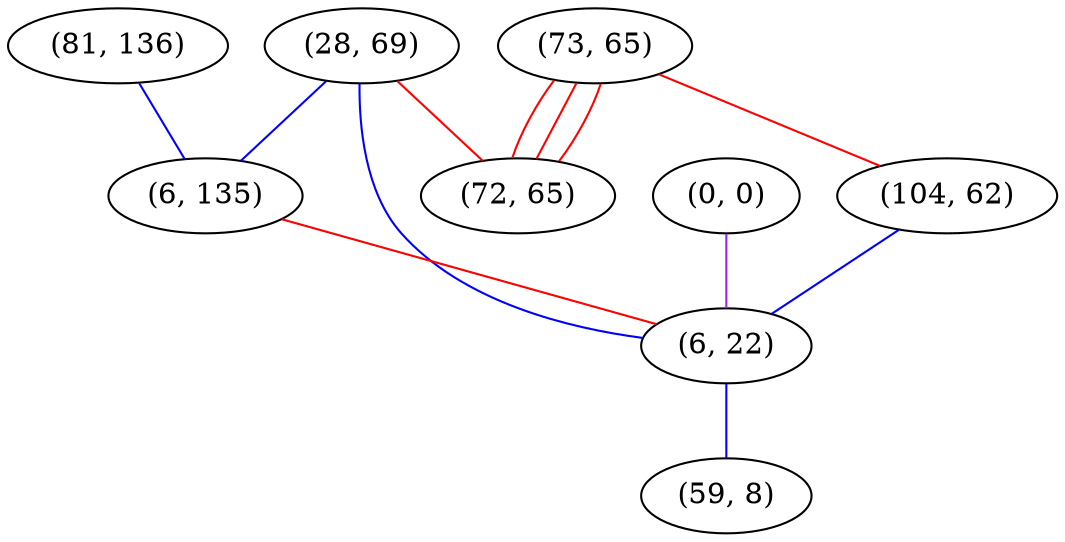 graph "" {
"(28, 69)";
"(81, 136)";
"(0, 0)";
"(6, 135)";
"(73, 65)";
"(72, 65)";
"(104, 62)";
"(6, 22)";
"(59, 8)";
"(28, 69)" -- "(72, 65)"  [color=red, key=0, weight=1];
"(28, 69)" -- "(6, 135)"  [color=blue, key=0, weight=3];
"(28, 69)" -- "(6, 22)"  [color=blue, key=0, weight=3];
"(81, 136)" -- "(6, 135)"  [color=blue, key=0, weight=3];
"(0, 0)" -- "(6, 22)"  [color=purple, key=0, weight=4];
"(6, 135)" -- "(6, 22)"  [color=red, key=0, weight=1];
"(73, 65)" -- "(72, 65)"  [color=red, key=0, weight=1];
"(73, 65)" -- "(72, 65)"  [color=red, key=1, weight=1];
"(73, 65)" -- "(72, 65)"  [color=red, key=2, weight=1];
"(73, 65)" -- "(104, 62)"  [color=red, key=0, weight=1];
"(104, 62)" -- "(6, 22)"  [color=blue, key=0, weight=3];
"(6, 22)" -- "(59, 8)"  [color=blue, key=0, weight=3];
}
